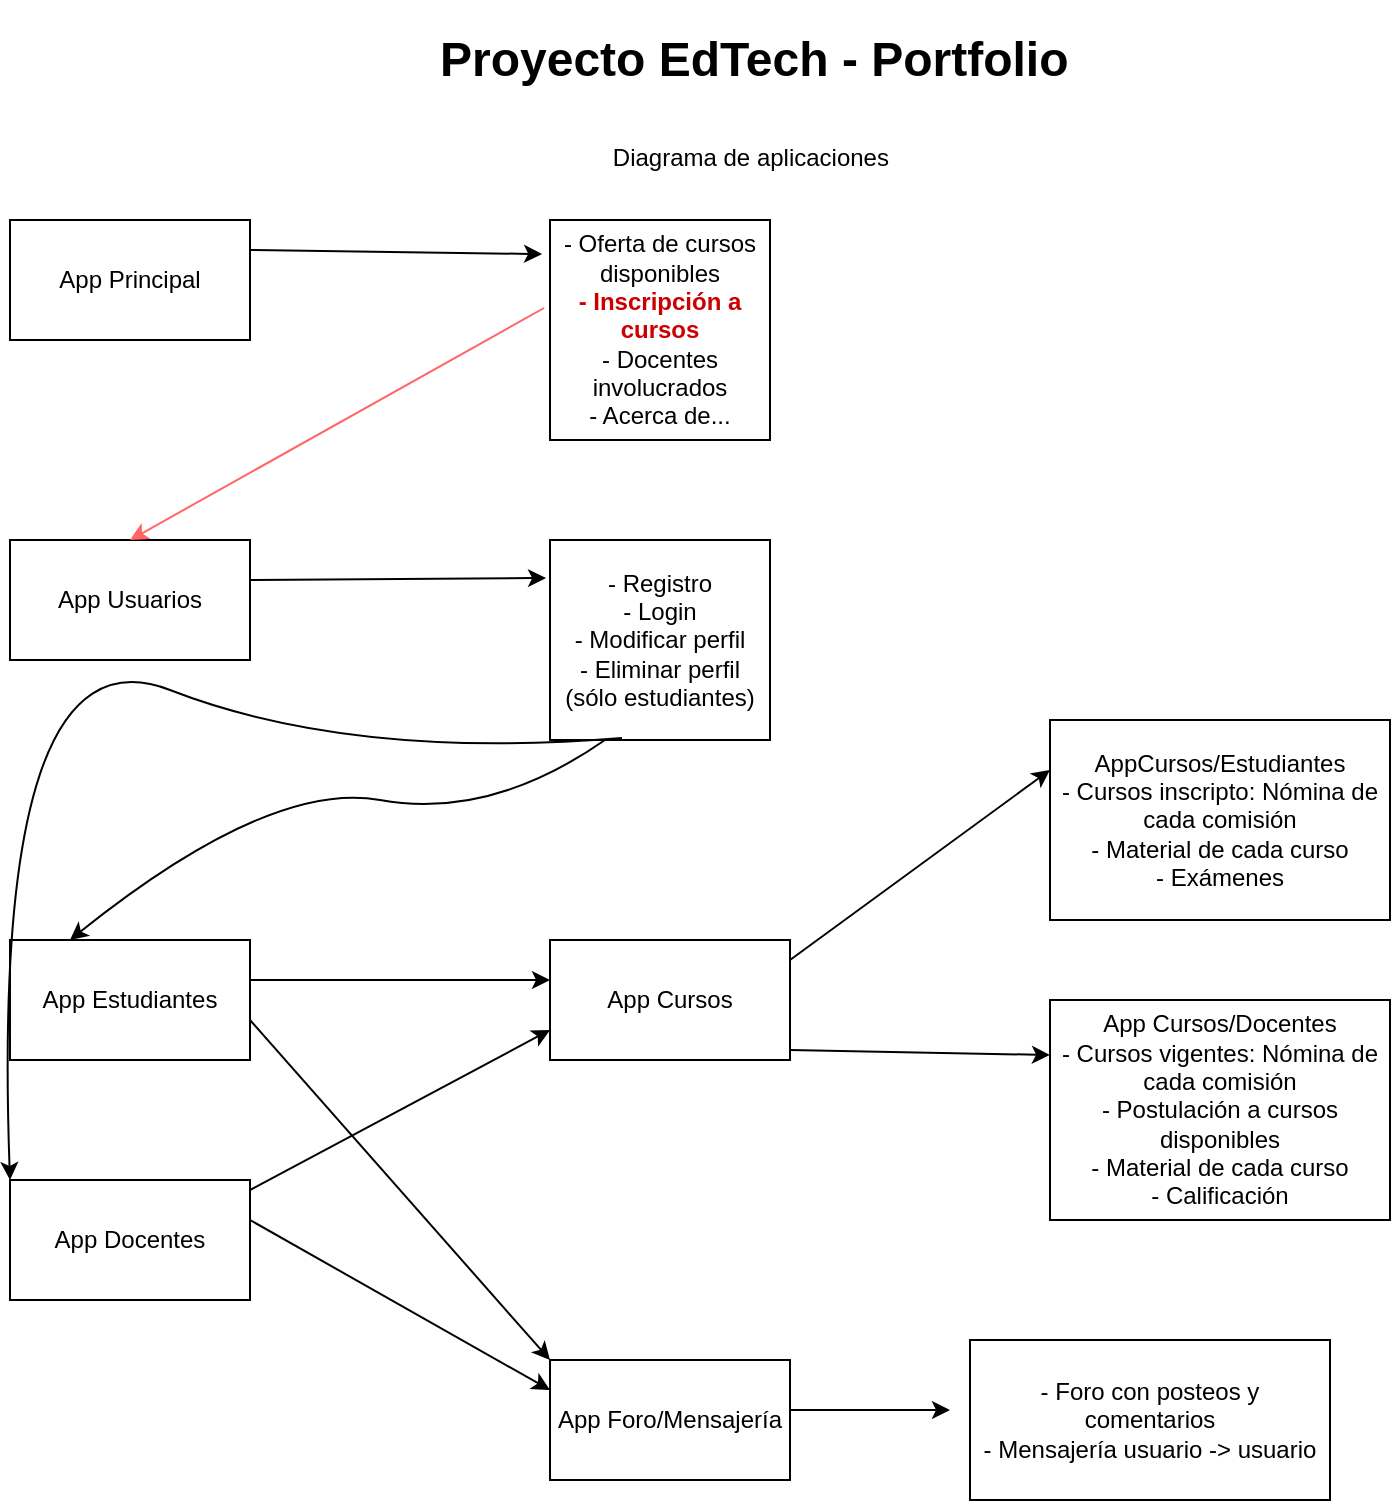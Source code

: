 <mxfile version="19.0.3" type="device" pages="2"><diagram id="yggZNxEWWuN3ROQNUzgD" name="Diagrama Apps"><mxGraphModel dx="684" dy="865" grid="1" gridSize="10" guides="1" tooltips="1" connect="1" arrows="1" fold="1" page="1" pageScale="1" pageWidth="827" pageHeight="1169" math="0" shadow="0"><root><mxCell id="0"/><mxCell id="1" parent="0"/><mxCell id="EqBNpMiBLDN8_HbpvgP7-1" value="App Principal" style="rounded=0;whiteSpace=wrap;html=1;" parent="1" vertex="1"><mxGeometry x="40" y="120" width="120" height="60" as="geometry"/></mxCell><mxCell id="EqBNpMiBLDN8_HbpvgP7-2" value="App Estudiantes" style="rounded=0;whiteSpace=wrap;html=1;" parent="1" vertex="1"><mxGeometry x="40" y="480" width="120" height="60" as="geometry"/></mxCell><mxCell id="EqBNpMiBLDN8_HbpvgP7-3" value="App Docentes" style="rounded=0;whiteSpace=wrap;html=1;" parent="1" vertex="1"><mxGeometry x="40" y="600" width="120" height="60" as="geometry"/></mxCell><mxCell id="EqBNpMiBLDN8_HbpvgP7-4" value="App Cursos" style="rounded=0;whiteSpace=wrap;html=1;" parent="1" vertex="1"><mxGeometry x="310" y="480" width="120" height="60" as="geometry"/></mxCell><mxCell id="EqBNpMiBLDN8_HbpvgP7-5" value="App Foro/Mensajería" style="rounded=0;whiteSpace=wrap;html=1;" parent="1" vertex="1"><mxGeometry x="310" y="690" width="120" height="60" as="geometry"/></mxCell><mxCell id="EqBNpMiBLDN8_HbpvgP7-6" value="App Usuarios" style="rounded=0;whiteSpace=wrap;html=1;" parent="1" vertex="1"><mxGeometry x="40" y="280" width="120" height="60" as="geometry"/></mxCell><mxCell id="EqBNpMiBLDN8_HbpvgP7-7" value="" style="endArrow=classic;html=1;rounded=0;exitX=1;exitY=0.25;exitDx=0;exitDy=0;entryX=-0.036;entryY=0.155;entryDx=0;entryDy=0;entryPerimeter=0;" parent="1" source="EqBNpMiBLDN8_HbpvgP7-1" target="EqBNpMiBLDN8_HbpvgP7-8" edge="1"><mxGeometry width="50" height="50" relative="1" as="geometry"><mxPoint x="190" y="175" as="sourcePoint"/><mxPoint x="280" y="175" as="targetPoint"/></mxGeometry></mxCell><mxCell id="EqBNpMiBLDN8_HbpvgP7-8" value="- Oferta de cursos disponibles&lt;br&gt;&lt;b&gt;&lt;font color=&quot;#cc0000&quot;&gt;- Inscripción a cursos&lt;/font&gt;&lt;br&gt;&lt;/b&gt;- Docentes involucrados&lt;br&gt;- Acerca de..." style="rounded=0;whiteSpace=wrap;html=1;" parent="1" vertex="1"><mxGeometry x="310" y="120" width="110" height="110" as="geometry"/></mxCell><mxCell id="EqBNpMiBLDN8_HbpvgP7-9" value="- Registro&lt;br&gt;- Login&lt;br&gt;- Modificar perfil&lt;br&gt;- Eliminar perfil (sólo estudiantes)" style="rounded=0;whiteSpace=wrap;html=1;" parent="1" vertex="1"><mxGeometry x="310" y="280" width="110" height="100" as="geometry"/></mxCell><mxCell id="EqBNpMiBLDN8_HbpvgP7-10" value="" style="endArrow=classic;html=1;rounded=0;entryX=-0.018;entryY=0.19;entryDx=0;entryDy=0;entryPerimeter=0;" parent="1" target="EqBNpMiBLDN8_HbpvgP7-9" edge="1"><mxGeometry width="50" height="50" relative="1" as="geometry"><mxPoint x="160" y="300" as="sourcePoint"/><mxPoint x="210" y="250" as="targetPoint"/></mxGeometry></mxCell><mxCell id="EqBNpMiBLDN8_HbpvgP7-11" value="" style="endArrow=classic;html=1;rounded=0;entryX=0;entryY=0.25;entryDx=0;entryDy=0;" parent="1" target="EqBNpMiBLDN8_HbpvgP7-5" edge="1"><mxGeometry width="50" height="50" relative="1" as="geometry"><mxPoint x="160" y="620" as="sourcePoint"/><mxPoint x="210" y="570" as="targetPoint"/></mxGeometry></mxCell><mxCell id="EqBNpMiBLDN8_HbpvgP7-12" value="" style="curved=1;endArrow=classic;html=1;rounded=0;exitX=0.25;exitY=1;exitDx=0;exitDy=0;entryX=0.25;entryY=0;entryDx=0;entryDy=0;" parent="1" source="EqBNpMiBLDN8_HbpvgP7-9" target="EqBNpMiBLDN8_HbpvgP7-2" edge="1"><mxGeometry width="50" height="50" relative="1" as="geometry"><mxPoint x="170" y="450" as="sourcePoint"/><mxPoint x="220" y="400" as="targetPoint"/><Array as="points"><mxPoint x="280" y="420"/><mxPoint x="170" y="400"/></Array></mxGeometry></mxCell><mxCell id="EqBNpMiBLDN8_HbpvgP7-13" value="" style="curved=1;endArrow=classic;html=1;rounded=0;entryX=0;entryY=0;entryDx=0;entryDy=0;exitX=0.327;exitY=0.99;exitDx=0;exitDy=0;exitPerimeter=0;" parent="1" source="EqBNpMiBLDN8_HbpvgP7-9" target="EqBNpMiBLDN8_HbpvgP7-3" edge="1"><mxGeometry width="50" height="50" relative="1" as="geometry"><mxPoint x="190" y="604.5" as="sourcePoint"/><mxPoint x="240" y="554.5" as="targetPoint"/><Array as="points"><mxPoint x="210" y="390"/><mxPoint x="30" y="320"/></Array></mxGeometry></mxCell><mxCell id="EqBNpMiBLDN8_HbpvgP7-14" value="" style="endArrow=classic;html=1;rounded=0;" parent="1" edge="1"><mxGeometry width="50" height="50" relative="1" as="geometry"><mxPoint x="160" y="500" as="sourcePoint"/><mxPoint x="310" y="500" as="targetPoint"/></mxGeometry></mxCell><mxCell id="EqBNpMiBLDN8_HbpvgP7-15" value="" style="endArrow=classic;html=1;rounded=0;entryX=0;entryY=0.75;entryDx=0;entryDy=0;" parent="1" target="EqBNpMiBLDN8_HbpvgP7-4" edge="1"><mxGeometry width="50" height="50" relative="1" as="geometry"><mxPoint x="160" y="605" as="sourcePoint"/><mxPoint x="310" y="604.5" as="targetPoint"/></mxGeometry></mxCell><mxCell id="EqBNpMiBLDN8_HbpvgP7-16" value="" style="endArrow=classic;html=1;rounded=0;entryX=0;entryY=0;entryDx=0;entryDy=0;" parent="1" target="EqBNpMiBLDN8_HbpvgP7-5" edge="1"><mxGeometry width="50" height="50" relative="1" as="geometry"><mxPoint x="160" y="520" as="sourcePoint"/><mxPoint x="310" y="605" as="targetPoint"/></mxGeometry></mxCell><mxCell id="EqBNpMiBLDN8_HbpvgP7-17" value="" style="endArrow=classic;html=1;rounded=0;entryX=0.5;entryY=0;entryDx=0;entryDy=0;exitX=-0.027;exitY=0.4;exitDx=0;exitDy=0;exitPerimeter=0;strokeColor=#FF6666;" parent="1" source="EqBNpMiBLDN8_HbpvgP7-8" target="EqBNpMiBLDN8_HbpvgP7-6" edge="1"><mxGeometry width="50" height="50" relative="1" as="geometry"><mxPoint x="200" y="240" as="sourcePoint"/><mxPoint x="250" y="190" as="targetPoint"/></mxGeometry></mxCell><mxCell id="EqBNpMiBLDN8_HbpvgP7-18" value="&lt;font color=&quot;#000000&quot;&gt;App Cursos/Docentes&lt;br&gt;- Cursos vigentes: Nómina de cada comisión&lt;br&gt;- Postulación a cursos disponibles&lt;br&gt;- Material de cada curso&lt;br&gt;- Calificación&lt;br&gt;&lt;/font&gt;" style="rounded=0;whiteSpace=wrap;html=1;fontColor=#CC0000;" parent="1" vertex="1"><mxGeometry x="560" y="510" width="170" height="110" as="geometry"/></mxCell><mxCell id="EqBNpMiBLDN8_HbpvgP7-19" value="&lt;font color=&quot;#000000&quot;&gt;AppCursos/Estudiantes&lt;br&gt;- Cursos inscripto:&amp;nbsp;&lt;/font&gt;&lt;span style=&quot;color: rgb(0, 0, 0);&quot;&gt;Nómina de cada comisión&lt;/span&gt;&lt;font color=&quot;#000000&quot;&gt;&lt;br&gt;- Material de cada curso&lt;br&gt;- Exámenes&lt;br&gt;&lt;/font&gt;" style="rounded=0;whiteSpace=wrap;html=1;fontColor=#CC0000;" parent="1" vertex="1"><mxGeometry x="560" y="370" width="170" height="100" as="geometry"/></mxCell><mxCell id="EqBNpMiBLDN8_HbpvgP7-23" value="" style="endArrow=classic;html=1;rounded=0;fontColor=#CC0000;strokeColor=#000000;entryX=0;entryY=0.25;entryDx=0;entryDy=0;" parent="1" target="EqBNpMiBLDN8_HbpvgP7-19" edge="1"><mxGeometry width="50" height="50" relative="1" as="geometry"><mxPoint x="430" y="490" as="sourcePoint"/><mxPoint x="480" y="440" as="targetPoint"/></mxGeometry></mxCell><mxCell id="EqBNpMiBLDN8_HbpvgP7-24" value="" style="endArrow=classic;html=1;rounded=0;fontColor=#CC0000;strokeColor=#000000;entryX=0;entryY=0.25;entryDx=0;entryDy=0;" parent="1" target="EqBNpMiBLDN8_HbpvgP7-18" edge="1"><mxGeometry width="50" height="50" relative="1" as="geometry"><mxPoint x="430" y="535" as="sourcePoint"/><mxPoint x="480" y="485" as="targetPoint"/></mxGeometry></mxCell><mxCell id="EqBNpMiBLDN8_HbpvgP7-25" value="" style="endArrow=classic;html=1;rounded=0;fontColor=#CC0000;strokeColor=#000000;" parent="1" edge="1"><mxGeometry width="50" height="50" relative="1" as="geometry"><mxPoint x="430" y="715" as="sourcePoint"/><mxPoint x="510" y="715" as="targetPoint"/></mxGeometry></mxCell><mxCell id="EqBNpMiBLDN8_HbpvgP7-26" value="- Foro con posteos y comentarios&lt;br&gt;- Mensajería usuario -&amp;gt; usuario" style="rounded=0;whiteSpace=wrap;html=1;fontColor=#000000;" parent="1" vertex="1"><mxGeometry x="520" y="680" width="180" height="80" as="geometry"/></mxCell><mxCell id="EqBNpMiBLDN8_HbpvgP7-27" value="&lt;h1 style=&quot;text-align: center;&quot;&gt;&lt;span style=&quot;background-color: initial;&quot;&gt;Proyecto EdTech - Portfolio&lt;/span&gt;&lt;/h1&gt;&lt;h1 style=&quot;text-align: center;&quot;&gt;&lt;span style=&quot;background-color: initial; font-size: 12px; font-weight: normal;&quot;&gt;Diagrama de aplicaciones&amp;nbsp;&lt;/span&gt;&lt;br&gt;&lt;/h1&gt;" style="text;html=1;strokeColor=none;fillColor=none;spacing=5;spacingTop=-20;whiteSpace=wrap;overflow=hidden;rounded=0;fontColor=#000000;" parent="1" vertex="1"><mxGeometry x="250" y="20" width="360" height="85" as="geometry"/></mxCell></root></mxGraphModel></diagram><diagram id="XYmQOBFqP-tn48lrCdYE" name="Modelos DB"><mxGraphModel dx="684" dy="865" grid="1" gridSize="10" guides="1" tooltips="1" connect="1" arrows="1" fold="1" page="1" pageScale="1" pageWidth="827" pageHeight="1169" math="0" shadow="0"><root><mxCell id="0"/><mxCell id="1" parent="0"/><mxCell id="fipb3MkIAD0OBT4B6x2p-1" value="Tema" style="swimlane;fontStyle=1;align=center;verticalAlign=top;childLayout=stackLayout;horizontal=1;startSize=26;horizontalStack=0;resizeParent=1;resizeParentMax=0;resizeLast=0;collapsible=1;marginBottom=0;fontColor=#000000;" parent="1" vertex="1"><mxGeometry x="240" y="400" width="160" height="130" as="geometry"/></mxCell><mxCell id="fipb3MkIAD0OBT4B6x2p-2" value="+ tema(str, unique)" style="text;strokeColor=none;fillColor=none;align=left;verticalAlign=top;spacingLeft=4;spacingRight=4;overflow=hidden;rotatable=0;points=[[0,0.5],[1,0.5]];portConstraint=eastwest;fontColor=#000000;" parent="fipb3MkIAD0OBT4B6x2p-1" vertex="1"><mxGeometry y="26" width="160" height="26" as="geometry"/></mxCell><mxCell id="fipb3MkIAD0OBT4B6x2p-3" value="" style="line;strokeWidth=1;fillColor=none;align=left;verticalAlign=middle;spacingTop=-1;spacingLeft=3;spacingRight=3;rotatable=0;labelPosition=right;points=[];portConstraint=eastwest;fontColor=#000000;" parent="fipb3MkIAD0OBT4B6x2p-1" vertex="1"><mxGeometry y="52" width="160" height="8" as="geometry"/></mxCell><mxCell id="fipb3MkIAD0OBT4B6x2p-4" value="+ crear()&#10;+ modificar()&#10;+ eliminar()&#10;+ visualizar()" style="text;strokeColor=none;fillColor=none;align=left;verticalAlign=top;spacingLeft=4;spacingRight=4;overflow=hidden;rotatable=0;points=[[0,0.5],[1,0.5]];portConstraint=eastwest;fontColor=#000000;" parent="fipb3MkIAD0OBT4B6x2p-1" vertex="1"><mxGeometry y="60" width="160" height="70" as="geometry"/></mxCell><mxCell id="limkEcFiPCfh1VSqiFU8-1" value="App Cursos" style="text;align=center;fontStyle=5;verticalAlign=bottom;spacingLeft=3;spacingRight=3;strokeColor=none;rotatable=0;points=[[0,0.5],[1,0.5]];portConstraint=eastwest;fontColor=#000000;fontSize=18;" parent="1" vertex="1"><mxGeometry x="240" y="360" width="120" height="26" as="geometry"/></mxCell><mxCell id="limkEcFiPCfh1VSqiFU8-2" value="Comision(Tema)" style="swimlane;fontStyle=1;align=center;verticalAlign=top;childLayout=stackLayout;horizontal=1;startSize=26;horizontalStack=0;resizeParent=1;resizeParentMax=0;resizeLast=0;collapsible=1;marginBottom=0;fontColor=#000000;" parent="1" vertex="1"><mxGeometry x="480" y="440" width="160" height="160" as="geometry"/></mxCell><mxCell id="limkEcFiPCfh1VSqiFU8-3" value="+ tema(foreingkey)&#10;+ comision(int, unique)&#10;+ vacantes(int)" style="text;strokeColor=none;fillColor=none;align=left;verticalAlign=top;spacingLeft=4;spacingRight=4;overflow=hidden;rotatable=0;points=[[0,0.5],[1,0.5]];portConstraint=eastwest;fontColor=#000000;" parent="limkEcFiPCfh1VSqiFU8-2" vertex="1"><mxGeometry y="26" width="160" height="54" as="geometry"/></mxCell><mxCell id="limkEcFiPCfh1VSqiFU8-4" value="" style="line;strokeWidth=1;fillColor=none;align=left;verticalAlign=middle;spacingTop=-1;spacingLeft=3;spacingRight=3;rotatable=0;labelPosition=right;points=[];portConstraint=eastwest;fontColor=#000000;" parent="limkEcFiPCfh1VSqiFU8-2" vertex="1"><mxGeometry y="80" width="160" height="8" as="geometry"/></mxCell><mxCell id="limkEcFiPCfh1VSqiFU8-5" value="+ crear()&#10;+ modificar()&#10;+ eliminar()&#10;+ visualizar()" style="text;strokeColor=none;fillColor=none;align=left;verticalAlign=top;spacingLeft=4;spacingRight=4;overflow=hidden;rotatable=0;points=[[0,0.5],[1,0.5]];portConstraint=eastwest;fontColor=#000000;" parent="limkEcFiPCfh1VSqiFU8-2" vertex="1"><mxGeometry y="88" width="160" height="72" as="geometry"/></mxCell><mxCell id="limkEcFiPCfh1VSqiFU8-6" value="" style="endArrow=block;startArrow=block;endFill=1;startFill=1;html=1;rounded=0;fontSize=18;fontColor=#000000;strokeColor=#000000;exitX=0.994;exitY=0.108;exitDx=0;exitDy=0;exitPerimeter=0;" parent="1" source="fipb3MkIAD0OBT4B6x2p-1" edge="1"><mxGeometry width="160" relative="1" as="geometry"><mxPoint x="530" y="730" as="sourcePoint"/><mxPoint x="480" y="454" as="targetPoint"/></mxGeometry></mxCell><mxCell id="limkEcFiPCfh1VSqiFU8-7" value="App Docentes" style="text;align=center;fontStyle=5;verticalAlign=bottom;spacingLeft=3;spacingRight=3;strokeColor=none;rotatable=0;points=[[0,0.5],[1,0.5]];portConstraint=eastwest;fontColor=#000000;fontSize=18;" parent="1" vertex="1"><mxGeometry x="110" y="630" width="120" height="26" as="geometry"/></mxCell><mxCell id="limkEcFiPCfh1VSqiFU8-8" value="App Usuarios" style="text;align=center;fontStyle=5;verticalAlign=bottom;spacingLeft=3;spacingRight=3;strokeColor=none;rotatable=0;points=[[0,0.5],[1,0.5]];portConstraint=eastwest;fontColor=#000000;fontSize=18;" parent="1" vertex="1"><mxGeometry x="40" y="40" width="120" height="26" as="geometry"/></mxCell><mxCell id="limkEcFiPCfh1VSqiFU8-13" value="&lt;p style=&quot;margin:0px;margin-top:4px;text-align:center;&quot;&gt;&lt;b&gt;Usuario&lt;/b&gt;&lt;/p&gt;&lt;hr size=&quot;1&quot;&gt;&lt;p style=&quot;margin:0px;margin-left:4px;&quot;&gt;+ DNI (str, unique)&lt;/p&gt;&lt;p style=&quot;margin:0px;margin-left:4px;&quot;&gt;+ nombre(str)&lt;/p&gt;&lt;p style=&quot;margin:0px;margin-left:4px;&quot;&gt;+ apellido(str)&lt;/p&gt;&lt;p style=&quot;margin:0px;margin-left:4px;&quot;&gt;+ email()&lt;/p&gt;&lt;p style=&quot;margin:0px;margin-left:4px;&quot;&gt;+ tipo(int)&lt;/p&gt;&lt;p style=&quot;margin:0px;margin-left:4px;&quot;&gt;+ grupo(foreingkey / permisos)&lt;/p&gt;&lt;p style=&quot;margin:0px;margin-left:4px;&quot;&gt;&lt;br&gt;&lt;/p&gt;&lt;hr size=&quot;1&quot;&gt;&lt;p style=&quot;margin:0px;margin-left:4px;&quot;&gt;&lt;span style=&quot;background-color: initial;&quot;&gt;+ crear()&lt;/span&gt;&lt;/p&gt;&lt;p style=&quot;margin:0px;margin-left:4px;&quot;&gt;+ modificar()&lt;br style=&quot;padding: 0px; margin: 0px;&quot;&gt;+ eliminar()&lt;br style=&quot;padding: 0px; margin: 0px;&quot;&gt;+ visualizar()&lt;br&gt;&lt;/p&gt;" style="verticalAlign=top;align=left;overflow=fill;fontSize=12;fontFamily=Helvetica;html=1;fontColor=#000000;strokeColor=default;" parent="1" vertex="1"><mxGeometry x="39" y="80" width="181" height="230" as="geometry"/></mxCell><mxCell id="limkEcFiPCfh1VSqiFU8-14" value="&lt;p style=&quot;margin:0px;margin-top:4px;text-align:center;&quot;&gt;&lt;b&gt;Grupo&lt;/b&gt;&lt;/p&gt;&lt;hr size=&quot;1&quot;&gt;&lt;p style=&quot;margin:0px;margin-left:4px;&quot;&gt;+ grupo(str)&lt;/p&gt;&lt;p style=&quot;margin:0px;margin-left:4px;&quot;&gt;+ permisos()&lt;/p&gt;&lt;hr size=&quot;1&quot;&gt;&lt;p style=&quot;margin:0px;margin-left:4px;&quot;&gt;SEGÚN PERMISOS&lt;/p&gt;&lt;p style=&quot;margin: 0px 0px 0px 4px;&quot;&gt;&lt;span style=&quot;background-color: initial;&quot;&gt;+ crear()&lt;/span&gt;&lt;/p&gt;&lt;p style=&quot;margin: 0px 0px 0px 4px;&quot;&gt;+ modificar()&lt;br style=&quot;padding: 0px; margin: 0px;&quot;&gt;+ eliminar()&lt;br style=&quot;padding: 0px; margin: 0px;&quot;&gt;+ visualizar()&lt;/p&gt;" style="verticalAlign=top;align=left;overflow=fill;fontSize=12;fontFamily=Helvetica;html=1;fontColor=#000000;strokeColor=default;" parent="1" vertex="1"><mxGeometry x="320" y="80" width="160" height="160" as="geometry"/></mxCell><mxCell id="limkEcFiPCfh1VSqiFU8-15" value="" style="endArrow=block;startArrow=block;endFill=1;startFill=1;html=1;rounded=0;fontSize=18;fontColor=#000000;strokeColor=#000000;exitX=1.022;exitY=0.035;exitDx=0;exitDy=0;exitPerimeter=0;entryX=0.013;entryY=0.056;entryDx=0;entryDy=0;entryPerimeter=0;" parent="1" source="limkEcFiPCfh1VSqiFU8-13" target="limkEcFiPCfh1VSqiFU8-14" edge="1"><mxGeometry width="160" relative="1" as="geometry"><mxPoint x="190" y="90" as="sourcePoint"/><mxPoint x="320" y="90" as="targetPoint"/></mxGeometry></mxCell><mxCell id="limkEcFiPCfh1VSqiFU8-16" value="&lt;p style=&quot;margin:0px;margin-top:4px;text-align:center;text-decoration:underline;&quot;&gt;&lt;b&gt;Grupos&lt;/b&gt;&lt;/p&gt;&lt;hr&gt;&lt;p style=&quot;margin:0px;margin-left:8px;&quot;&gt;- Estudiantes&lt;/p&gt;&lt;p style=&quot;margin:0px;margin-left:8px;&quot;&gt;- Docentes&lt;/p&gt;&lt;p style=&quot;margin:0px;margin-left:8px;&quot;&gt;- Personal N1&lt;/p&gt;&lt;p style=&quot;margin:0px;margin-left:8px;&quot;&gt;- Personal N2&lt;/p&gt;&lt;p style=&quot;margin:0px;margin-left:8px;&quot;&gt;- Personal N3&lt;/p&gt;&lt;p style=&quot;margin:0px;margin-left:8px;&quot;&gt;- Backend (superuser)&lt;/p&gt;" style="verticalAlign=top;align=left;overflow=fill;fontSize=12;fontFamily=Helvetica;html=1;fontColor=#000000;strokeColor=default;" parent="1" vertex="1"><mxGeometry x="600" y="80" width="160" height="130" as="geometry"/></mxCell><mxCell id="limkEcFiPCfh1VSqiFU8-17" value="" style="endArrow=block;dashed=1;endFill=0;endSize=12;html=1;rounded=0;fontSize=18;fontColor=#000000;strokeColor=#000000;" parent="1" edge="1"><mxGeometry width="160" relative="1" as="geometry"><mxPoint x="480" y="90" as="sourcePoint"/><mxPoint x="600" y="90" as="targetPoint"/></mxGeometry></mxCell><mxCell id="limkEcFiPCfh1VSqiFU8-18" value="&lt;p style=&quot;margin:0px;margin-top:4px;text-align:center;&quot;&gt;&lt;b&gt;CursoPostulado(Comision, Usuario/Docente)&lt;/b&gt;&lt;/p&gt;&lt;hr size=&quot;1&quot;&gt;&lt;p style=&quot;margin:0px;margin-left:4px;&quot;&gt;+ curso_postulado(foreingkey)&lt;/p&gt;&lt;p style=&quot;margin:0px;margin-left:4px;&quot;&gt;+ docente(foreingkey -&amp;gt; Grupos Docentes)&lt;/p&gt;&lt;hr size=&quot;1&quot;&gt;&lt;p style=&quot;margin:0px;margin-left:4px;&quot;&gt;+ inscribir()&lt;/p&gt;&lt;p style=&quot;margin:0px;margin-left:4px;&quot;&gt;+ visualizar()&lt;/p&gt;" style="verticalAlign=top;align=left;overflow=fill;fontSize=12;fontFamily=Helvetica;html=1;fontColor=#000000;strokeColor=default;" parent="1" vertex="1"><mxGeometry x="110" y="690" width="290" height="120" as="geometry"/></mxCell><mxCell id="limkEcFiPCfh1VSqiFU8-19" value="" style="endArrow=open;endFill=1;endSize=12;html=1;rounded=0;fontSize=18;fontColor=#000000;strokeColor=#000000;exitX=0.5;exitY=1;exitDx=0;exitDy=0;entryX=0.569;entryY=-0.017;entryDx=0;entryDy=0;entryPerimeter=0;" parent="1" source="limkEcFiPCfh1VSqiFU8-13" target="limkEcFiPCfh1VSqiFU8-18" edge="1"><mxGeometry width="160" relative="1" as="geometry"><mxPoint x="120" y="380" as="sourcePoint"/><mxPoint x="494" y="380" as="targetPoint"/></mxGeometry></mxCell><mxCell id="limkEcFiPCfh1VSqiFU8-22" value="App Estudiantes" style="text;align=center;fontStyle=5;verticalAlign=bottom;spacingLeft=3;spacingRight=3;strokeColor=none;rotatable=0;points=[[0,0.5],[1,0.5]];portConstraint=eastwest;fontColor=#000000;fontSize=18;" parent="1" vertex="1"><mxGeometry x="100" y="840" width="150" height="26" as="geometry"/></mxCell><mxCell id="limkEcFiPCfh1VSqiFU8-23" value="&lt;p style=&quot;margin:0px;margin-top:4px;text-align:center;&quot;&gt;&lt;b&gt;CursoInscripto(Comision, Usuario/Estudiante)&lt;/b&gt;&lt;/p&gt;&lt;hr size=&quot;1&quot;&gt;&lt;p style=&quot;margin:0px;margin-left:4px;&quot;&gt;+ curso_inscripto(1a1,forengkey)&lt;/p&gt;&lt;p style=&quot;margin:0px;margin-left:4px;&quot;&gt;+ estudiante(forenigkey)&lt;/p&gt;&lt;p style=&quot;margin:0px;margin-left:4px;&quot;&gt;&lt;br&gt;&lt;/p&gt;&lt;hr size=&quot;1&quot;&gt;&lt;p style=&quot;margin: 0px 0px 0px 4px;&quot;&gt;+ inscribir()&lt;/p&gt;&lt;p style=&quot;margin: 0px 0px 0px 4px;&quot;&gt;+ visualizar()&lt;/p&gt;" style="verticalAlign=top;align=left;overflow=fill;fontSize=12;fontFamily=Helvetica;html=1;fontColor=#000000;strokeColor=default;" parent="1" vertex="1"><mxGeometry x="80" y="900" width="280" height="130" as="geometry"/></mxCell><mxCell id="limkEcFiPCfh1VSqiFU8-24" value="" style="endArrow=open;endFill=1;endSize=12;html=1;rounded=0;fontSize=18;fontColor=#000000;strokeColor=#000000;exitX=0.25;exitY=1;exitDx=0;exitDy=0;entryX=0.06;entryY=-0.015;entryDx=0;entryDy=0;entryPerimeter=0;" parent="1" source="limkEcFiPCfh1VSqiFU8-13" target="limkEcFiPCfh1VSqiFU8-23" edge="1"><mxGeometry width="160" relative="1" as="geometry"><mxPoint x="52.8" y="310" as="sourcePoint"/><mxPoint x="50" y="960" as="targetPoint"/></mxGeometry></mxCell><mxCell id="limkEcFiPCfh1VSqiFU8-26" value="" style="endArrow=block;startArrow=block;endFill=1;startFill=1;html=1;rounded=0;fontSize=18;fontColor=#000000;strokeColor=#000000;exitX=0.936;exitY=-0.008;exitDx=0;exitDy=0;exitPerimeter=0;entryX=0.494;entryY=1;entryDx=0;entryDy=0;entryPerimeter=0;" parent="1" source="limkEcFiPCfh1VSqiFU8-23" target="limkEcFiPCfh1VSqiFU8-5" edge="1"><mxGeometry width="160" relative="1" as="geometry"><mxPoint x="300.0" y="892.54" as="sourcePoint"/><mxPoint x="380.96" y="892.5" as="targetPoint"/></mxGeometry></mxCell><mxCell id="Zs_G089mBAZkftXynSOA-1" value="App Foro-Mensajería" style="text;align=center;fontStyle=5;verticalAlign=bottom;spacingLeft=3;spacingRight=3;strokeColor=none;rotatable=0;points=[[0,0.5],[1,0.5]];portConstraint=eastwest;fontColor=#000000;fontSize=18;" parent="1" vertex="1"><mxGeometry x="105" y="1060" width="150" height="26" as="geometry"/></mxCell><mxCell id="Zs_G089mBAZkftXynSOA-2" value="&lt;p style=&quot;margin:0px;margin-top:4px;text-align:center;&quot;&gt;&lt;b&gt;Posteo&lt;/b&gt;&lt;/p&gt;&lt;hr size=&quot;1&quot;&gt;&lt;p style=&quot;margin:0px;margin-left:4px;&quot;&gt;+ tema(str, unique)&lt;/p&gt;&lt;p style=&quot;margin:0px;margin-left:4px;&quot;&gt;+ destino_multiple(foreingkey)&lt;/p&gt;&lt;p style=&quot;margin:0px;margin-left:4px;&quot;&gt;+ titulo(str)&lt;/p&gt;&lt;p style=&quot;margin:0px;margin-left:4px;&quot;&gt;+ fecha(date)&lt;/p&gt;&lt;p style=&quot;margin:0px;margin-left:4px;&quot;&gt;+ autor(foreingkey)&lt;/p&gt;&lt;p style=&quot;margin:0px;margin-left:4px;&quot;&gt;+ contenido(str)&lt;/p&gt;&lt;p style=&quot;margin:0px;margin-left:4px;&quot;&gt;+ imagen(img)&lt;/p&gt;&lt;hr size=&quot;1&quot;&gt;&lt;p style=&quot;margin:0px;margin-left:4px;&quot;&gt;+ crear()&lt;/p&gt;&lt;p style=&quot;margin:0px;margin-left:4px;&quot;&gt;+ visualizar()&lt;/p&gt;&lt;p style=&quot;margin:0px;margin-left:4px;&quot;&gt;+ modificar()&lt;/p&gt;&lt;p style=&quot;margin:0px;margin-left:4px;&quot;&gt;+ eliminar()&lt;/p&gt;" style="verticalAlign=top;align=left;overflow=fill;fontSize=12;fontFamily=Helvetica;html=1;" parent="1" vertex="1"><mxGeometry x="70" y="1160" width="180" height="210" as="geometry"/></mxCell><mxCell id="Zs_G089mBAZkftXynSOA-3" value="&lt;p style=&quot;margin:0px;margin-top:4px;text-align:center;&quot;&gt;&lt;b&gt;Comentario(Posteo)&lt;/b&gt;&lt;/p&gt;&lt;hr size=&quot;1&quot;&gt;&lt;p style=&quot;margin:0px;margin-left:4px;&quot;&gt;+ posteo_rel(foreingkey)&lt;/p&gt;&lt;p style=&quot;margin:0px;margin-left:4px;&quot;&gt;+ autor(foreingkey)&lt;/p&gt;&lt;p style=&quot;margin:0px;margin-left:4px;&quot;&gt;+ fecha(date)&lt;/p&gt;&lt;p style=&quot;margin:0px;margin-left:4px;&quot;&gt;+ contenido(str)&lt;/p&gt;&lt;p style=&quot;margin:0px;margin-left:4px;&quot;&gt;+ imagen(img)&lt;/p&gt;&lt;hr size=&quot;1&quot;&gt;&lt;p style=&quot;margin: 0px 0px 0px 4px;&quot;&gt;+ crear()&lt;/p&gt;&lt;p style=&quot;margin: 0px 0px 0px 4px;&quot;&gt;+ visualizar()&lt;/p&gt;&lt;p style=&quot;margin: 0px 0px 0px 4px;&quot;&gt;+ modificar()&lt;/p&gt;&lt;p style=&quot;margin: 0px 0px 0px 4px;&quot;&gt;+ eliminar()&lt;/p&gt;" style="verticalAlign=top;align=left;overflow=fill;fontSize=12;fontFamily=Helvetica;html=1;" parent="1" vertex="1"><mxGeometry x="360" y="1160" width="170" height="180" as="geometry"/></mxCell><mxCell id="Zs_G089mBAZkftXynSOA-4" value="" style="endArrow=open;endFill=1;endSize=12;html=1;rounded=0;fontSize=18;fontColor=#000000;strokeColor=#000000;exitX=0.099;exitY=1.009;exitDx=0;exitDy=0;entryX=0;entryY=0;entryDx=0;entryDy=0;exitPerimeter=0;" parent="1" source="limkEcFiPCfh1VSqiFU8-13" target="Zs_G089mBAZkftXynSOA-2" edge="1"><mxGeometry width="160" relative="1" as="geometry"><mxPoint x="57.45" y="318.97" as="sourcePoint"/><mxPoint x="70.0" y="907.02" as="targetPoint"/></mxGeometry></mxCell><mxCell id="Zs_G089mBAZkftXynSOA-6" value="" style="endArrow=open;endFill=1;endSize=12;html=1;rounded=0;fontSize=18;fontColor=#000000;strokeColor=#000000;entryX=1;entryY=0;entryDx=0;entryDy=0;" parent="1" edge="1"><mxGeometry width="160" relative="1" as="geometry"><mxPoint x="70" y="1100" as="sourcePoint"/><mxPoint x="440" y="1160" as="targetPoint"/></mxGeometry></mxCell><mxCell id="Zs_G089mBAZkftXynSOA-7" value="&lt;p style=&quot;margin:0px;margin-top:4px;text-align:center;&quot;&gt;&lt;b&gt;Mensaje&lt;/b&gt;&lt;/p&gt;&lt;hr size=&quot;1&quot;&gt;&lt;p style=&quot;margin:0px;margin-left:4px;&quot;&gt;+ autor(foreingkey)&lt;/p&gt;&lt;p style=&quot;margin:0px;margin-left:4px;&quot;&gt;+ destinatario(foreingkey)&lt;/p&gt;&lt;p style=&quot;margin:0px;margin-left:4px;&quot;&gt;+ fecha(date)&lt;/p&gt;&lt;p style=&quot;margin:0px;margin-left:4px;&quot;&gt;+ titulo(str)&lt;/p&gt;&lt;p style=&quot;margin:0px;margin-left:4px;&quot;&gt;+ contenido(str)&lt;/p&gt;&lt;p style=&quot;margin:0px;margin-left:4px;&quot;&gt;+ imagen(img, null)&lt;/p&gt;&lt;hr size=&quot;1&quot;&gt;&lt;p style=&quot;margin:0px;margin-left:4px;&quot;&gt;+ crear()&lt;/p&gt;&lt;p style=&quot;margin:0px;margin-left:4px;&quot;&gt;+ visualizar()&lt;/p&gt;&lt;p style=&quot;margin:0px;margin-left:4px;&quot;&gt;+ eliminar()&lt;/p&gt;&lt;p style=&quot;margin:0px;margin-left:4px;&quot;&gt;+ responder()&lt;/p&gt;&lt;p style=&quot;margin:0px;margin-left:4px;&quot;&gt;+ reenviar()&lt;/p&gt;" style="verticalAlign=top;align=left;overflow=fill;fontSize=12;fontFamily=Helvetica;html=1;" parent="1" vertex="1"><mxGeometry x="39" y="1400" width="221" height="210" as="geometry"/></mxCell><mxCell id="Zs_G089mBAZkftXynSOA-8" value="" style="endArrow=open;endFill=1;endSize=12;html=1;rounded=0;fontSize=18;fontColor=#000000;strokeColor=#000000;exitX=0;exitY=1;exitDx=0;exitDy=0;entryX=0;entryY=0;entryDx=0;entryDy=0;" parent="1" source="limkEcFiPCfh1VSqiFU8-13" target="Zs_G089mBAZkftXynSOA-7" edge="1"><mxGeometry width="160" relative="1" as="geometry"><mxPoint x="38.999" y="321.0" as="sourcePoint"/><mxPoint x="52.08" y="1168.93" as="targetPoint"/></mxGeometry></mxCell><mxCell id="Zs_G089mBAZkftXynSOA-9" value="" style="endArrow=none;dashed=1;html=1;dashPattern=1 3;strokeWidth=2;rounded=0;" parent="1" edge="1"><mxGeometry width="50" height="50" relative="1" as="geometry"><mxPoint x="240" y="340" as="sourcePoint"/><mxPoint x="700" y="340" as="targetPoint"/></mxGeometry></mxCell><mxCell id="Zs_G089mBAZkftXynSOA-10" value="" style="endArrow=none;dashed=1;html=1;dashPattern=1 3;strokeWidth=2;rounded=0;" parent="1" edge="1"><mxGeometry width="50" height="50" relative="1" as="geometry"><mxPoint x="110" y="620" as="sourcePoint"/><mxPoint x="710" y="620" as="targetPoint"/></mxGeometry></mxCell><mxCell id="Zs_G089mBAZkftXynSOA-11" value="" style="endArrow=none;dashed=1;html=1;dashPattern=1 3;strokeWidth=2;rounded=0;" parent="1" edge="1"><mxGeometry width="50" height="50" relative="1" as="geometry"><mxPoint x="105" y="830" as="sourcePoint"/><mxPoint x="705" y="830" as="targetPoint"/></mxGeometry></mxCell><mxCell id="Zs_G089mBAZkftXynSOA-12" value="" style="endArrow=none;dashed=1;html=1;dashPattern=1 3;strokeWidth=2;rounded=0;" parent="1" edge="1"><mxGeometry width="50" height="50" relative="1" as="geometry"><mxPoint x="90" y="1050" as="sourcePoint"/><mxPoint x="690" y="1050" as="targetPoint"/></mxGeometry></mxCell><mxCell id="Zs_G089mBAZkftXynSOA-13" value="" style="endArrow=open;endFill=1;endSize=12;html=1;rounded=0;fontSize=18;fontColor=#000000;strokeColor=#000000;entryX=1;entryY=0.25;entryDx=0;entryDy=0;exitX=0.963;exitY=1.028;exitDx=0;exitDy=0;exitPerimeter=0;" parent="1" source="limkEcFiPCfh1VSqiFU8-5" target="Zs_G089mBAZkftXynSOA-2" edge="1"><mxGeometry width="160" relative="1" as="geometry"><mxPoint x="430" y="935" as="sourcePoint"/><mxPoint x="800" y="995" as="targetPoint"/></mxGeometry></mxCell><mxCell id="y1c8Wl7iVg_VXIQCD3Ti-2" value="" style="endArrow=block;startArrow=block;endFill=1;startFill=1;html=1;rounded=0;fontSize=18;fontColor=#000000;strokeColor=#000000;exitX=0.783;exitY=-0.042;exitDx=0;exitDy=0;exitPerimeter=0;" parent="1" source="limkEcFiPCfh1VSqiFU8-18" target="limkEcFiPCfh1VSqiFU8-2" edge="1"><mxGeometry width="160" relative="1" as="geometry"><mxPoint x="263.04" y="788.96" as="sourcePoint"/><mxPoint x="480.0" y="490" as="targetPoint"/></mxGeometry></mxCell></root></mxGraphModel></diagram></mxfile>